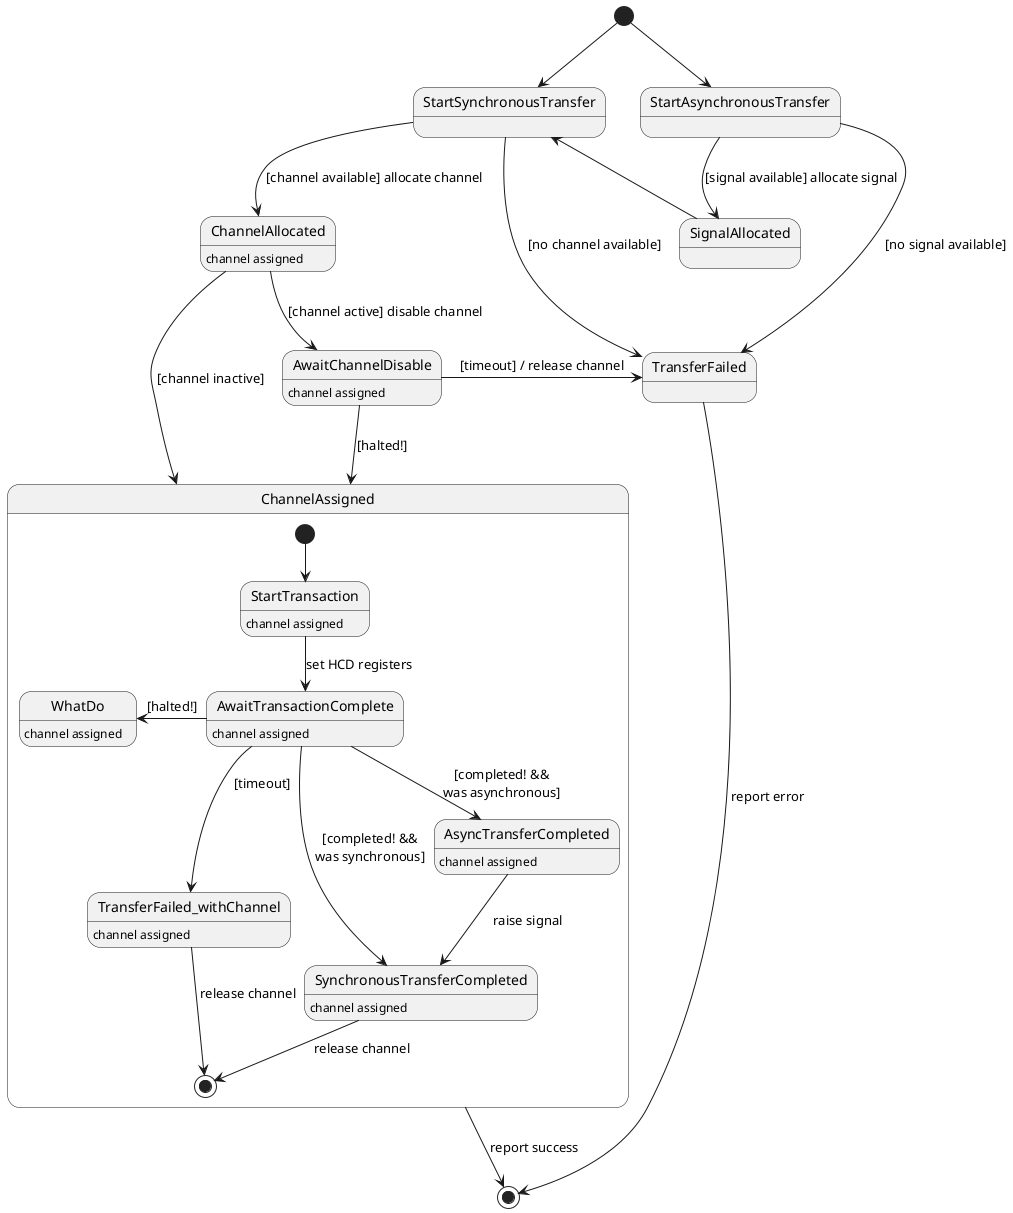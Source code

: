 @startuml
state StartSynchronousTransfer
state StartAsynchronousTransfer
state ChannelAllocated
state AwaitChannelDisable

[*] -d-> StartSynchronousTransfer
[*] -d-> StartAsynchronousTransfer

StartAsynchronousTransfer -d-> SignalAllocated : [signal available] allocate signal
StartAsynchronousTransfer -d-> TransferFailed: [no signal available]

SignalAllocated -l-> StartSynchronousTransfer

StartSynchronousTransfer -d-> ChannelAllocated : [channel available] allocate channel
StartSynchronousTransfer -r-> TransferFailed: [no channel available]

ChannelAllocated : channel assigned

ChannelAllocated --> ChannelAssigned : [channel inactive]
ChannelAllocated --> AwaitChannelDisable : [channel active] disable channel

AwaitChannelDisable -d-> ChannelAssigned : [halted!]
AwaitChannelDisable -> TransferFailed : [timeout] / release channel
AwaitChannelDisable : channel assigned

state ChannelAssigned {
        state StartTransaction
        state AwaitTransactionComplete
        state TransferFailed_withChannel

        [*] -d-> StartTransaction

        StartTransaction: channel assigned
        TransferFailed_withChannel: channel assigned

        StartTransaction -d-> AwaitTransactionComplete : set HCD registers

        AwaitTransactionComplete -l-> WhatDo : [halted!]
        AwaitTransactionComplete -d-> TransferFailed_withChannel : [timeout]
        AwaitTransactionComplete -d-> SynchronousTransferCompleted : [completed! &&\nwas synchronous]
        AwaitTransactionComplete -d-> AsyncTransferCompleted : [completed! &&\nwas asynchronous]
        AwaitTransactionComplete : channel assigned

        WhatDo : channel assigned

        AsyncTransferCompleted -d-> SynchronousTransferCompleted : raise signal
        AsyncTransferCompleted : channel assigned

        TransferFailed_withChannel -d-> [*] : release channel
        SynchronousTransferCompleted -d-> [*] : release channel

        SynchronousTransferCompleted : channel assigned
}

ChannelAssigned -d-> [*] : report success
TransferFailed -> [*] : report error

@enduml
